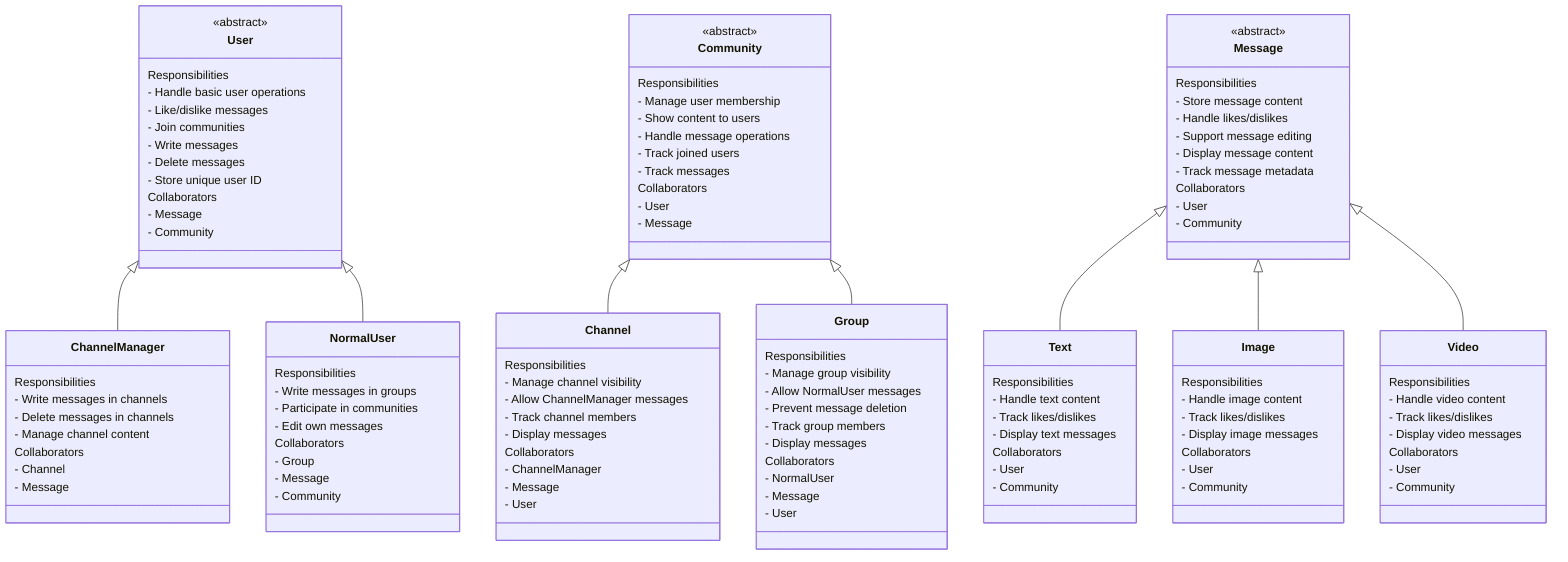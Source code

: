 classDiagram
    class User {
        <<abstract>>
        Responsibilities
        - Handle basic user operations
        - Like/dislike messages
        - Join communities
        - Write messages
        - Delete messages
        - Store unique user ID
        Collaborators
        - Message
        - Community
    }

    class Community {
        <<abstract>>
        Responsibilities
        - Manage user membership
        - Show content to users
        - Handle message operations
        - Track joined users
        - Track messages
        Collaborators
        - User
        - Message
    }

    class Message {
        <<abstract>>
        Responsibilities
        - Store message content
        - Handle likes/dislikes
        - Support message editing
        - Display message content
        - Track message metadata
        Collaborators
        - User
        - Community
    }

    class ChannelManager {
        Responsibilities
        - Write messages in channels
        - Delete messages in channels
        - Manage channel content
        Collaborators
        - Channel
        - Message
    }

    class NormalUser {
        Responsibilities
        - Write messages in groups
        - Participate in communities
        - Edit own messages
        Collaborators
        - Group
        - Message
        - Community
    }

    class Channel {
        Responsibilities
        - Manage channel visibility
        - Allow ChannelManager messages
        - Track channel members
        - Display messages
        Collaborators
        - ChannelManager
        - Message
        - User
    }

    class Group {
        Responsibilities
        - Manage group visibility
        - Allow NormalUser messages
        - Prevent message deletion
        - Track group members
        - Display messages
        Collaborators
        - NormalUser
        - Message
        - User
    }

    class Text {
        Responsibilities
        - Handle text content
        - Track likes/dislikes
        - Display text messages
        Collaborators
        - User
        - Community
    }

    class Image {
        Responsibilities
        - Handle image content
        - Track likes/dislikes
        - Display image messages
        Collaborators
        - User
        - Community
    }

    class Video {
        Responsibilities
        - Handle video content
        - Track likes/dislikes
        - Display video messages
        Collaborators
        - User
        - Community
    }

    User <|-- ChannelManager
    User <|-- NormalUser
    Community <|-- Channel
    Community <|-- Group
    Message <|-- Text
    Message <|-- Image
    Message <|-- Video